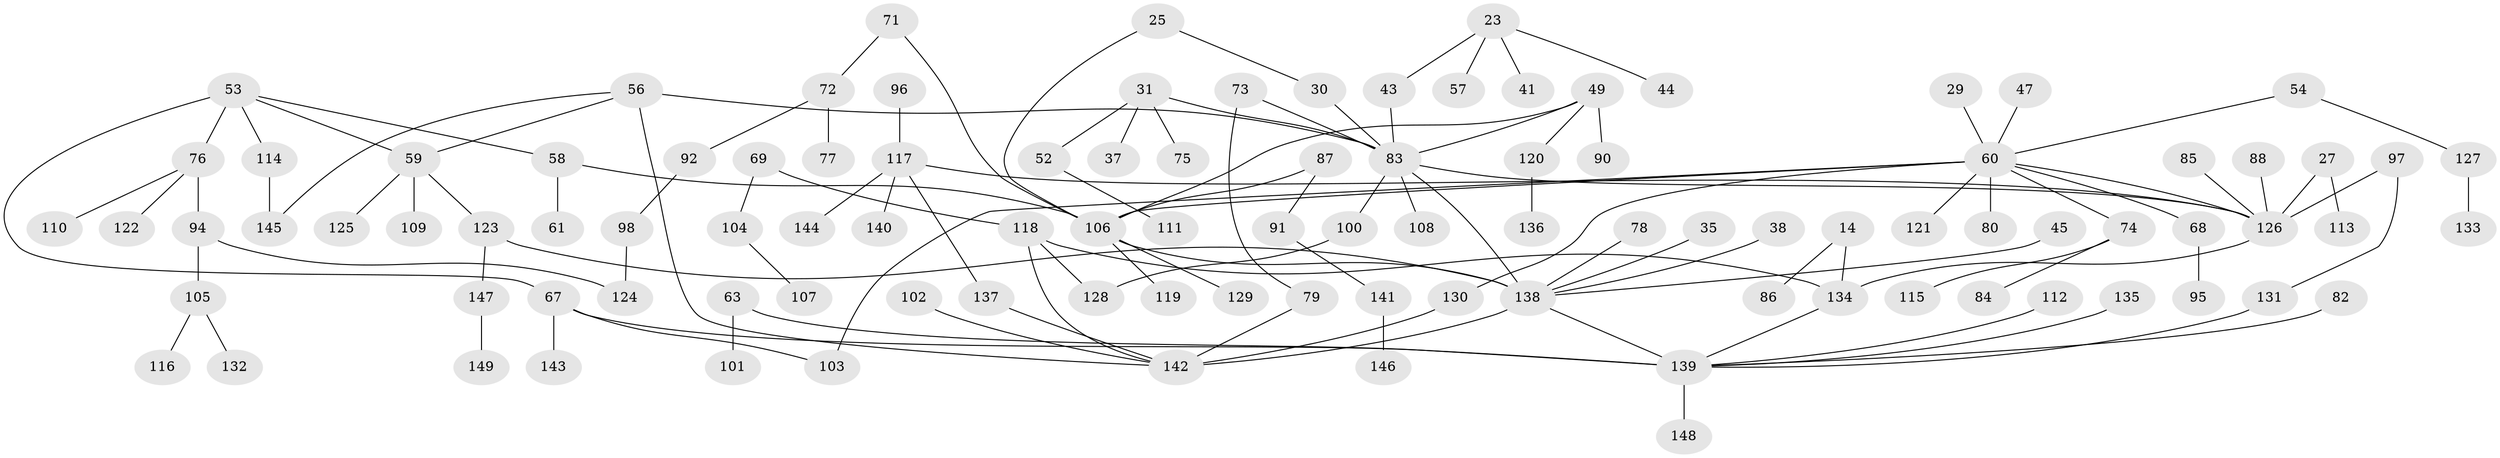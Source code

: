 // original degree distribution, {10: 0.006711409395973154, 7: 0.006711409395973154, 6: 0.03355704697986577, 5: 0.04697986577181208, 3: 0.16778523489932887, 2: 0.2751677852348993, 9: 0.006711409395973154, 4: 0.08053691275167785, 1: 0.37583892617449666}
// Generated by graph-tools (version 1.1) at 2025/45/03/04/25 21:45:22]
// undirected, 104 vertices, 120 edges
graph export_dot {
graph [start="1"]
  node [color=gray90,style=filled];
  14;
  23;
  25;
  27 [super="+12"];
  29;
  30;
  31;
  35;
  37;
  38;
  41;
  43 [super="+22"];
  44;
  45;
  47;
  49 [super="+32"];
  52;
  53 [super="+50"];
  54;
  56 [super="+9+20"];
  57;
  58;
  59 [super="+26"];
  60 [super="+17+48"];
  61;
  63;
  67 [super="+28"];
  68;
  69;
  71;
  72;
  73;
  74;
  75;
  76;
  77;
  78;
  79;
  80;
  82;
  83 [super="+2+66+39"];
  84;
  85;
  86;
  87;
  88;
  90;
  91;
  92;
  94;
  95;
  96;
  97 [super="+89"];
  98;
  100;
  101;
  102;
  103;
  104;
  105;
  106 [super="+70+64"];
  107;
  108;
  109;
  110;
  111;
  112;
  113;
  114;
  115;
  116;
  117 [super="+93"];
  118 [super="+24"];
  119;
  120;
  121;
  122;
  123 [super="+65+36"];
  124;
  125;
  126 [super="+1"];
  127;
  128;
  129;
  130;
  131;
  132;
  133;
  134 [super="+4"];
  135;
  136;
  137;
  138 [super="+3+19+8"];
  139 [super="+7+81+99"];
  140;
  141;
  142 [super="+42+62"];
  143;
  144;
  145 [super="+46"];
  146;
  147;
  148;
  149;
  14 -- 86;
  14 -- 134;
  23 -- 41;
  23 -- 44;
  23 -- 57;
  23 -- 43;
  25 -- 30;
  25 -- 106;
  27 -- 113;
  27 -- 126;
  29 -- 60;
  30 -- 83 [weight=2];
  31 -- 37;
  31 -- 52;
  31 -- 75;
  31 -- 83;
  35 -- 138;
  38 -- 138;
  43 -- 83;
  45 -- 138;
  47 -- 60;
  49 -- 90;
  49 -- 120;
  49 -- 106;
  49 -- 83;
  52 -- 111;
  53 -- 114;
  53 -- 76 [weight=2];
  53 -- 58;
  53 -- 67;
  53 -- 59;
  54 -- 127;
  54 -- 60;
  56 -- 83 [weight=2];
  56 -- 59;
  56 -- 142;
  56 -- 145;
  58 -- 61;
  58 -- 106;
  59 -- 125;
  59 -- 109;
  59 -- 123;
  60 -- 126 [weight=2];
  60 -- 106 [weight=2];
  60 -- 130;
  60 -- 68;
  60 -- 103;
  60 -- 74;
  60 -- 80;
  60 -- 121;
  63 -- 101;
  63 -- 139;
  67 -- 103;
  67 -- 139 [weight=3];
  67 -- 143;
  68 -- 95;
  69 -- 104;
  69 -- 118;
  71 -- 72;
  71 -- 106;
  72 -- 77;
  72 -- 92;
  73 -- 79;
  73 -- 83;
  74 -- 84;
  74 -- 115;
  76 -- 94;
  76 -- 110;
  76 -- 122;
  78 -- 138;
  79 -- 142;
  82 -- 139;
  83 -- 138;
  83 -- 100;
  83 -- 108;
  83 -- 126 [weight=2];
  85 -- 126;
  87 -- 91;
  87 -- 106;
  88 -- 126;
  91 -- 141;
  92 -- 98;
  94 -- 105;
  94 -- 124;
  96 -- 117;
  97 -- 131;
  97 -- 126;
  98 -- 124;
  100 -- 128;
  102 -- 142;
  104 -- 107;
  105 -- 116;
  105 -- 132;
  106 -- 119;
  106 -- 138 [weight=3];
  106 -- 129;
  112 -- 139;
  114 -- 145;
  117 -- 144;
  117 -- 137;
  117 -- 140;
  117 -- 126;
  118 -- 128;
  118 -- 134;
  118 -- 142;
  120 -- 136;
  123 -- 138;
  123 -- 147;
  126 -- 134;
  127 -- 133;
  130 -- 142;
  131 -- 139;
  134 -- 139;
  135 -- 139;
  137 -- 142;
  138 -- 139;
  138 -- 142 [weight=2];
  139 -- 148;
  141 -- 146;
  147 -- 149;
}
